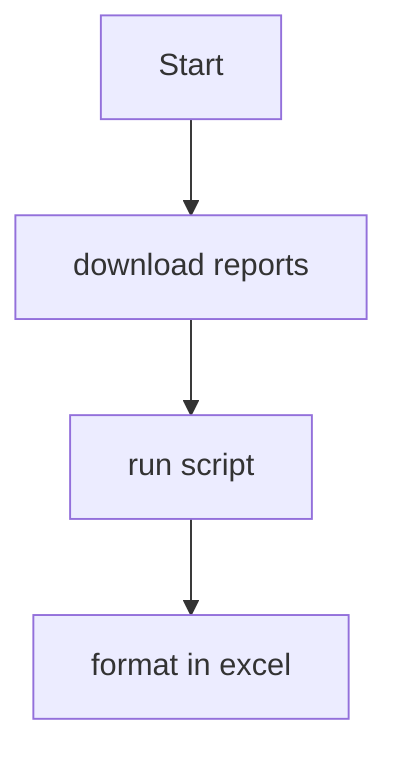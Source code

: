 graph TD
  Start --> id1["download reports"]
  id1 --> id2["run script"]
  id2 --> id3["format in excel"]